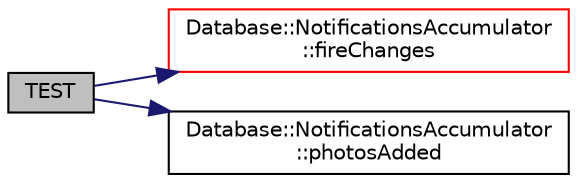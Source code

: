 digraph "TEST"
{
 // LATEX_PDF_SIZE
  edge [fontname="Helvetica",fontsize="10",labelfontname="Helvetica",labelfontsize="10"];
  node [fontname="Helvetica",fontsize="10",shape=record];
  rankdir="LR";
  Node1 [label="TEST",height=0.2,width=0.4,color="black", fillcolor="grey75", style="filled", fontcolor="black",tooltip=" "];
  Node1 -> Node2 [color="midnightblue",fontsize="10",style="solid",fontname="Helvetica"];
  Node2 [label="Database::NotificationsAccumulator\l::fireChanges",height=0.2,width=0.4,color="red", fillcolor="white", style="filled",URL="$class_database_1_1_notifications_accumulator.html#add8fa9f57c069ec1f5710088b72d4b12",tooltip=" "];
  Node1 -> Node5 [color="midnightblue",fontsize="10",style="solid",fontname="Helvetica"];
  Node5 [label="Database::NotificationsAccumulator\l::photosAdded",height=0.2,width=0.4,color="black", fillcolor="white", style="filled",URL="$class_database_1_1_notifications_accumulator.html#a550481b59f09818160110559abc98f54",tooltip=" "];
}
